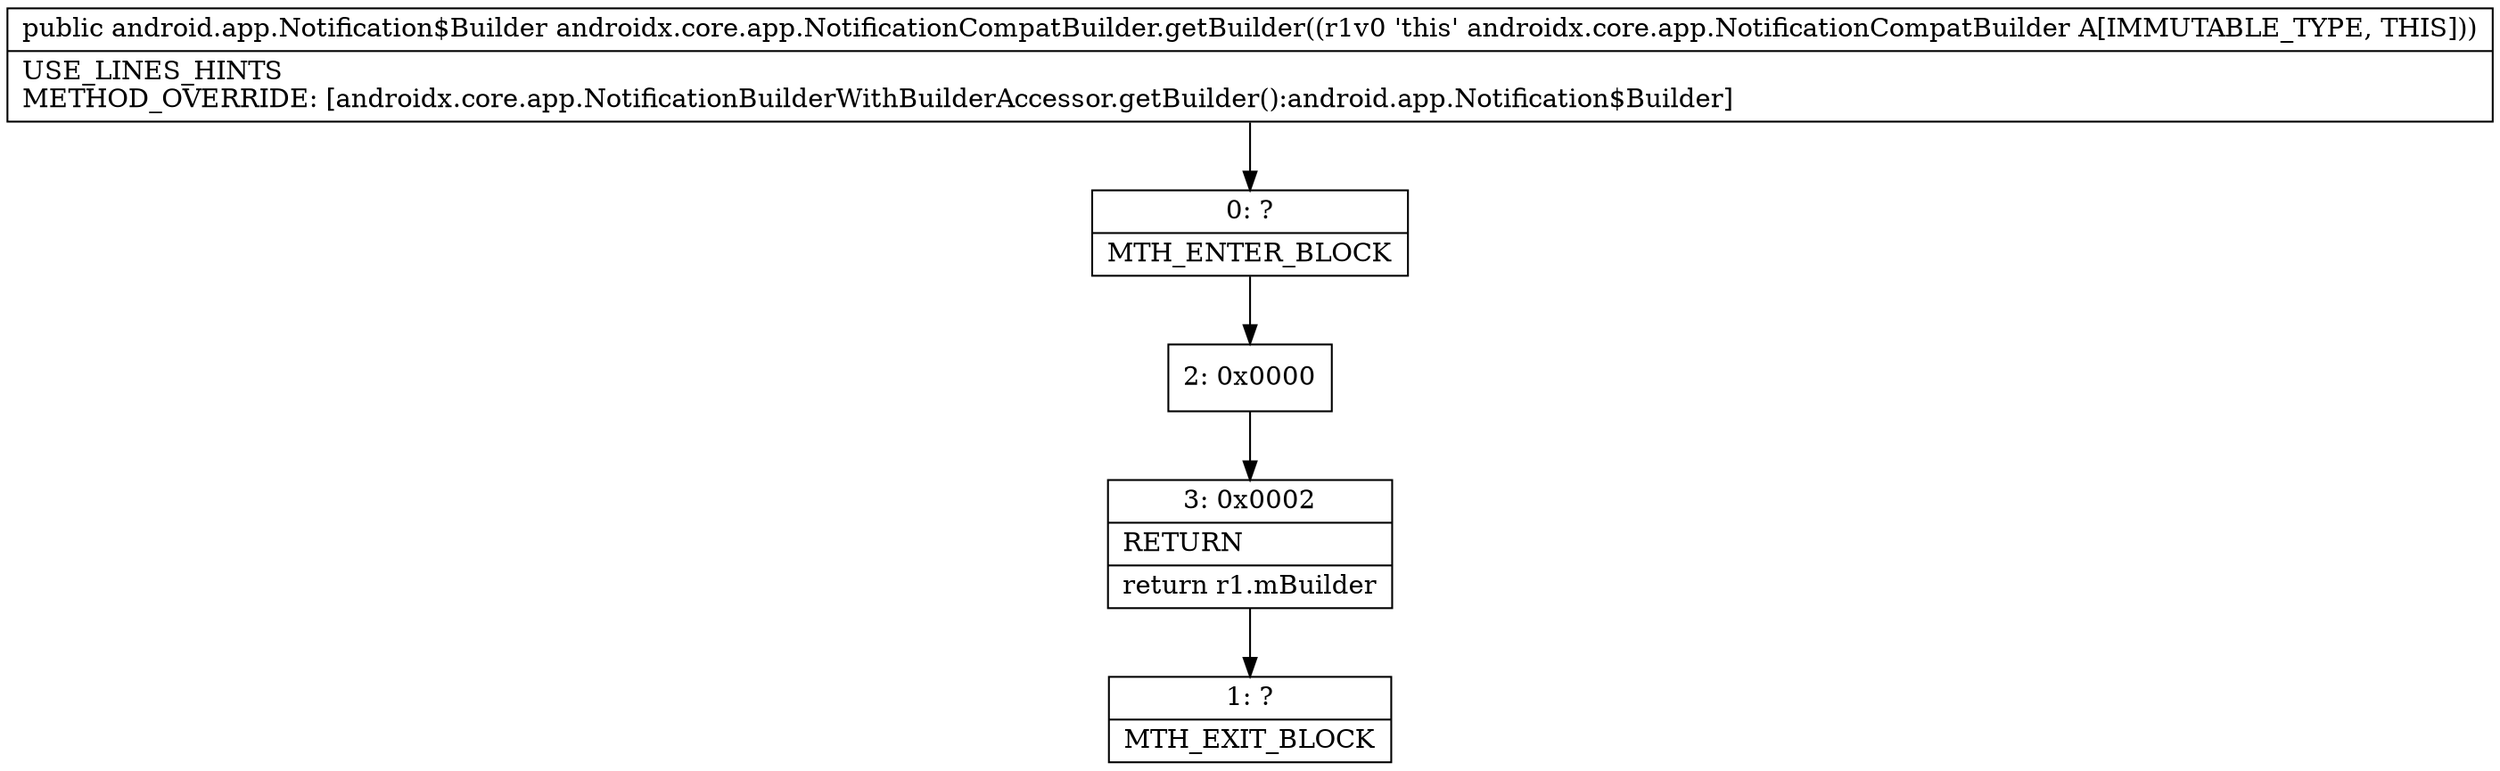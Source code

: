 digraph "CFG forandroidx.core.app.NotificationCompatBuilder.getBuilder()Landroid\/app\/Notification$Builder;" {
Node_0 [shape=record,label="{0\:\ ?|MTH_ENTER_BLOCK\l}"];
Node_2 [shape=record,label="{2\:\ 0x0000}"];
Node_3 [shape=record,label="{3\:\ 0x0002|RETURN\l|return r1.mBuilder\l}"];
Node_1 [shape=record,label="{1\:\ ?|MTH_EXIT_BLOCK\l}"];
MethodNode[shape=record,label="{public android.app.Notification$Builder androidx.core.app.NotificationCompatBuilder.getBuilder((r1v0 'this' androidx.core.app.NotificationCompatBuilder A[IMMUTABLE_TYPE, THIS]))  | USE_LINES_HINTS\lMETHOD_OVERRIDE: [androidx.core.app.NotificationBuilderWithBuilderAccessor.getBuilder():android.app.Notification$Builder]\l}"];
MethodNode -> Node_0;Node_0 -> Node_2;
Node_2 -> Node_3;
Node_3 -> Node_1;
}

